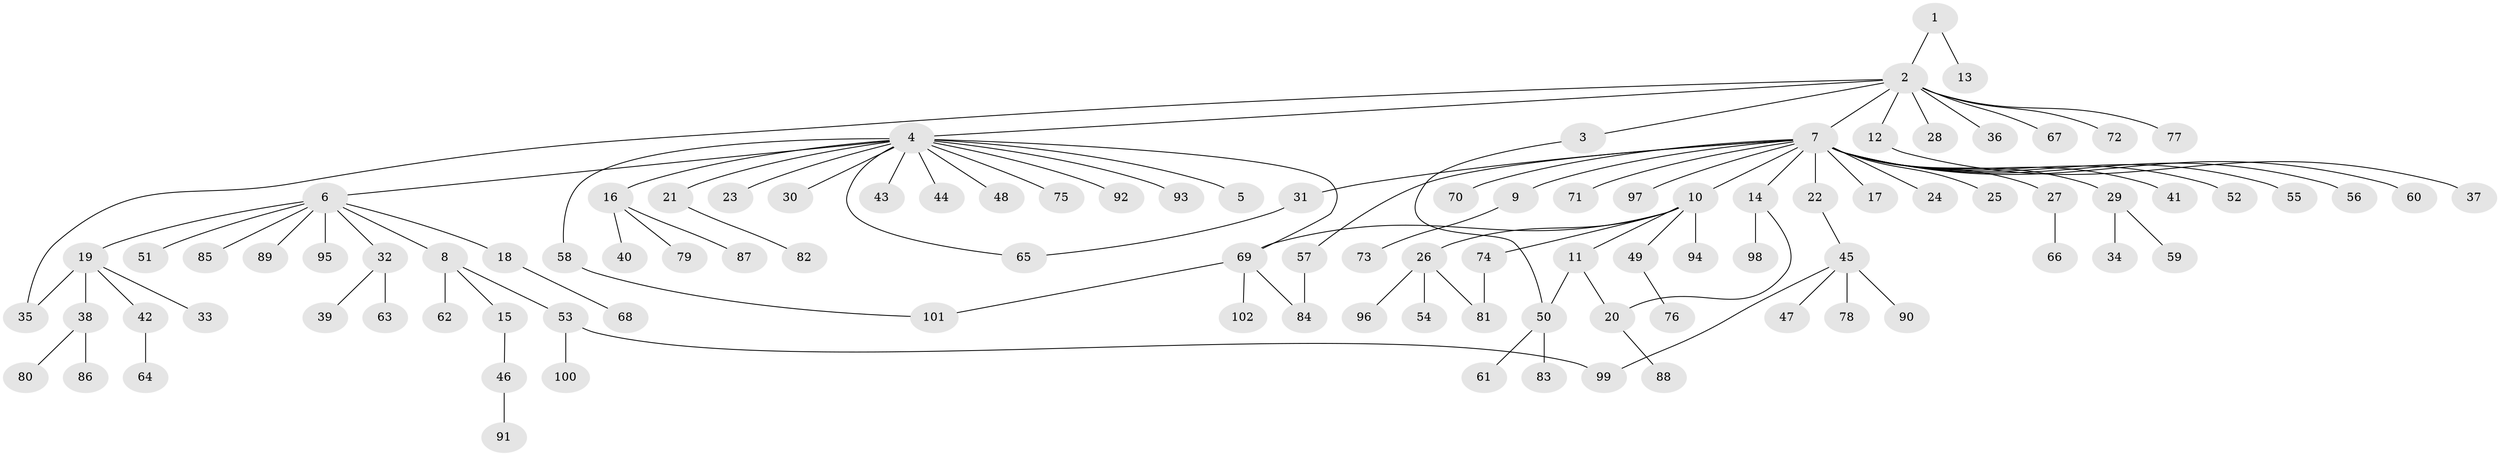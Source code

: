 // Generated by graph-tools (version 1.1) at 2025/35/03/09/25 02:35:16]
// undirected, 102 vertices, 110 edges
graph export_dot {
graph [start="1"]
  node [color=gray90,style=filled];
  1;
  2;
  3;
  4;
  5;
  6;
  7;
  8;
  9;
  10;
  11;
  12;
  13;
  14;
  15;
  16;
  17;
  18;
  19;
  20;
  21;
  22;
  23;
  24;
  25;
  26;
  27;
  28;
  29;
  30;
  31;
  32;
  33;
  34;
  35;
  36;
  37;
  38;
  39;
  40;
  41;
  42;
  43;
  44;
  45;
  46;
  47;
  48;
  49;
  50;
  51;
  52;
  53;
  54;
  55;
  56;
  57;
  58;
  59;
  60;
  61;
  62;
  63;
  64;
  65;
  66;
  67;
  68;
  69;
  70;
  71;
  72;
  73;
  74;
  75;
  76;
  77;
  78;
  79;
  80;
  81;
  82;
  83;
  84;
  85;
  86;
  87;
  88;
  89;
  90;
  91;
  92;
  93;
  94;
  95;
  96;
  97;
  98;
  99;
  100;
  101;
  102;
  1 -- 2;
  1 -- 13;
  2 -- 3;
  2 -- 4;
  2 -- 7;
  2 -- 12;
  2 -- 28;
  2 -- 35;
  2 -- 36;
  2 -- 67;
  2 -- 72;
  2 -- 77;
  3 -- 50;
  4 -- 5;
  4 -- 6;
  4 -- 16;
  4 -- 21;
  4 -- 23;
  4 -- 30;
  4 -- 43;
  4 -- 44;
  4 -- 48;
  4 -- 58;
  4 -- 65;
  4 -- 69;
  4 -- 75;
  4 -- 92;
  4 -- 93;
  6 -- 8;
  6 -- 18;
  6 -- 19;
  6 -- 32;
  6 -- 51;
  6 -- 85;
  6 -- 89;
  6 -- 95;
  7 -- 9;
  7 -- 10;
  7 -- 14;
  7 -- 17;
  7 -- 22;
  7 -- 24;
  7 -- 25;
  7 -- 27;
  7 -- 29;
  7 -- 31;
  7 -- 41;
  7 -- 52;
  7 -- 55;
  7 -- 56;
  7 -- 57;
  7 -- 60;
  7 -- 70;
  7 -- 71;
  7 -- 97;
  8 -- 15;
  8 -- 53;
  8 -- 62;
  9 -- 73;
  10 -- 11;
  10 -- 26;
  10 -- 49;
  10 -- 69;
  10 -- 74;
  10 -- 94;
  11 -- 20;
  11 -- 50;
  12 -- 37;
  14 -- 20;
  14 -- 98;
  15 -- 46;
  16 -- 40;
  16 -- 79;
  16 -- 87;
  18 -- 68;
  19 -- 33;
  19 -- 35;
  19 -- 38;
  19 -- 42;
  20 -- 88;
  21 -- 82;
  22 -- 45;
  26 -- 54;
  26 -- 81;
  26 -- 96;
  27 -- 66;
  29 -- 34;
  29 -- 59;
  31 -- 65;
  32 -- 39;
  32 -- 63;
  38 -- 80;
  38 -- 86;
  42 -- 64;
  45 -- 47;
  45 -- 78;
  45 -- 90;
  45 -- 99;
  46 -- 91;
  49 -- 76;
  50 -- 61;
  50 -- 83;
  53 -- 99;
  53 -- 100;
  57 -- 84;
  58 -- 101;
  69 -- 84;
  69 -- 101;
  69 -- 102;
  74 -- 81;
}
